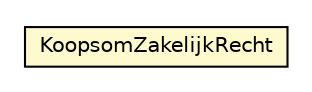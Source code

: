 #!/usr/local/bin/dot
#
# Class diagram 
# Generated by UMLGraph version R5_6-24-gf6e263 (http://www.umlgraph.org/)
#

digraph G {
	edge [fontname="Helvetica",fontsize=10,labelfontname="Helvetica",labelfontsize=10];
	node [fontname="Helvetica",fontsize=10,shape=plaintext];
	nodesep=0.25;
	ranksep=0.5;
	// nl.egem.stuf.sector.bg._0204.KDOZKRRel.KoopsomZakelijkRecht
	c97630 [label=<<table title="nl.egem.stuf.sector.bg._0204.KDOZKRRel.KoopsomZakelijkRecht" border="0" cellborder="1" cellspacing="0" cellpadding="2" port="p" bgcolor="lemonChiffon" href="./KDOZKRRel.KoopsomZakelijkRecht.html">
		<tr><td><table border="0" cellspacing="0" cellpadding="1">
<tr><td align="center" balign="center"> KoopsomZakelijkRecht </td></tr>
		</table></td></tr>
		</table>>, URL="./KDOZKRRel.KoopsomZakelijkRecht.html", fontname="Helvetica", fontcolor="black", fontsize=10.0];
}

